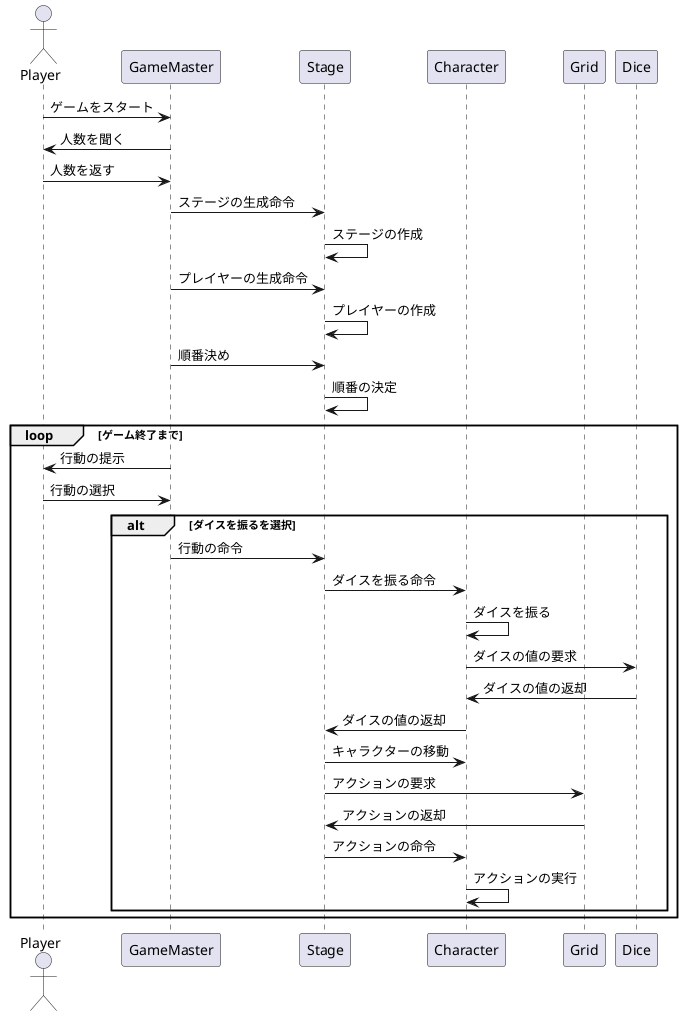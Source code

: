 ﻿@startuml
actor Player
participant GameMaster
participant Stage
participant Character
participant Grid
participant Dice

Player -> GameMaster : ゲームをスタート
GameMaster -> Player : 人数を聞く
Player -> GameMaster : 人数を返す
GameMaster -> Stage : ステージの生成命令
Stage -> Stage : ステージの作成
GameMaster -> Stage : プレイヤーの生成命令
Stage -> Stage : プレイヤーの作成
GameMaster -> Stage : 順番決め
Stage -> Stage : 順番の決定
loop ゲーム終了まで
    GameMaster -> Player : 行動の提示
    Player -> GameMaster : 行動の選択
    alt ダイスを振るを選択
        GameMaster -> Stage : 行動の命令
        Stage -> Character : ダイスを振る命令 
        Character -> Character : ダイスを振る
        Character -> Dice : ダイスの値の要求
        Dice -> Character : ダイスの値の返却
        Character -> Stage : ダイスの値の返却
        Stage -> Character : キャラクターの移動
        Stage -> Grid : アクションの要求
        Grid -> Stage : アクションの返却
        Stage -> Character : アクションの命令
        Character -> Character : アクションの実行
    end
end





@enduml